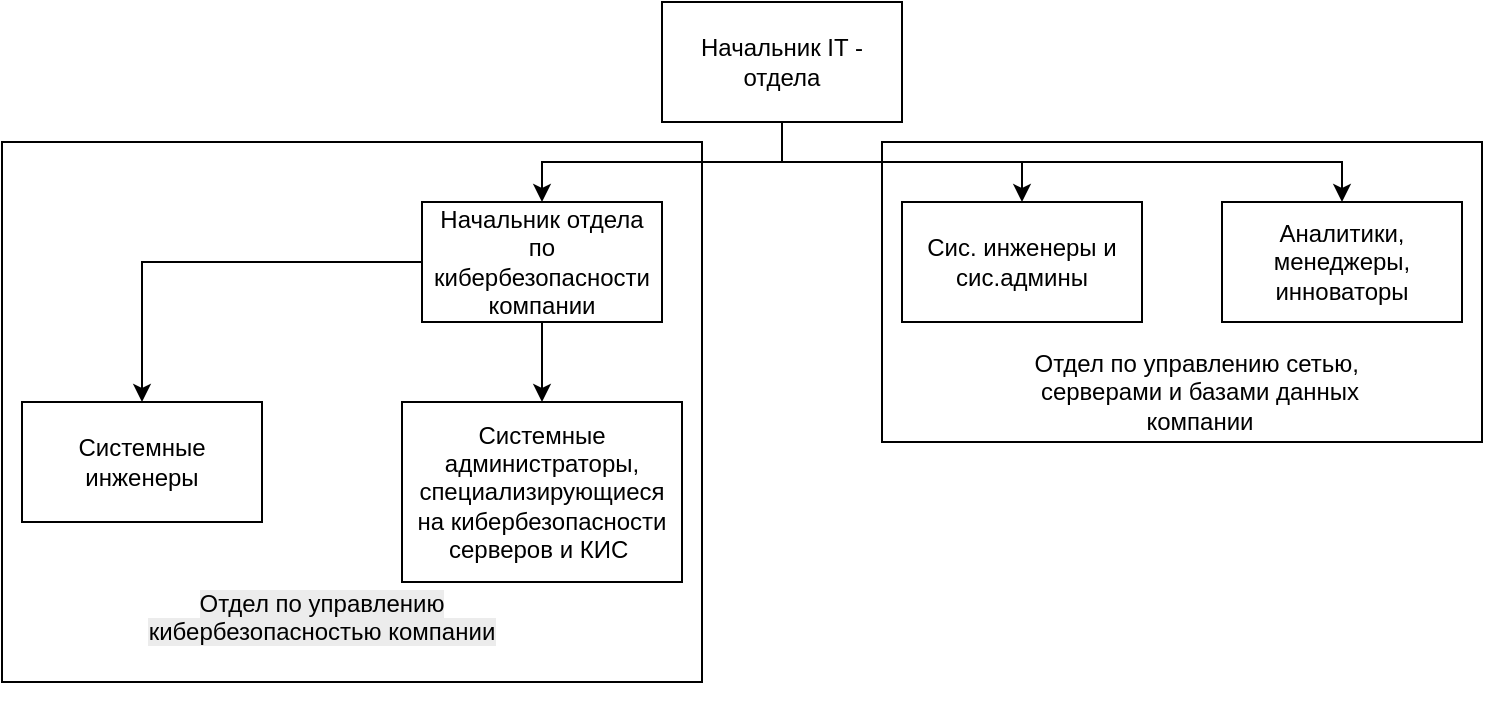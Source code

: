 <mxfile version="26.2.12">
  <diagram name="Страница — 1" id="hfVqDPzBSBcwpmPaVwD5">
    <mxGraphModel grid="1" page="1" gridSize="10" guides="1" tooltips="1" connect="1" arrows="1" fold="1" pageScale="1" pageWidth="827" pageHeight="1169" math="0" shadow="0">
      <root>
        <mxCell id="0" />
        <mxCell id="1" parent="0" />
        <mxCell id="DCt1kAcfbdybaFFYm2ic-33" style="edgeStyle=orthogonalEdgeStyle;rounded=0;orthogonalLoop=1;jettySize=auto;html=1;entryX=0.5;entryY=0;entryDx=0;entryDy=0;" edge="1" parent="1" source="DCt1kAcfbdybaFFYm2ic-22" target="DCt1kAcfbdybaFFYm2ic-25">
          <mxGeometry relative="1" as="geometry" />
        </mxCell>
        <mxCell id="__xYXtyvLW55cAFc0oA9-5" style="edgeStyle=orthogonalEdgeStyle;rounded=0;orthogonalLoop=1;jettySize=auto;html=1;entryX=0.5;entryY=0;entryDx=0;entryDy=0;" edge="1" parent="1" source="DCt1kAcfbdybaFFYm2ic-22" target="__xYXtyvLW55cAFc0oA9-4">
          <mxGeometry relative="1" as="geometry" />
        </mxCell>
        <mxCell id="DCt1kAcfbdybaFFYm2ic-22" value="Начальник отдела по кибербезопасности компании" style="rounded=0;whiteSpace=wrap;html=1;" vertex="1" parent="1">
          <mxGeometry x="120" y="460" width="120" height="60" as="geometry" />
        </mxCell>
        <mxCell id="DCt1kAcfbdybaFFYm2ic-25" value="Системные администраторы, специализирующиеся на кибербезопасности серверов и КИС&amp;nbsp;" style="rounded=0;whiteSpace=wrap;html=1;" vertex="1" parent="1">
          <mxGeometry x="110" y="560" width="140" height="90" as="geometry" />
        </mxCell>
        <mxCell id="DCt1kAcfbdybaFFYm2ic-30" style="edgeStyle=orthogonalEdgeStyle;rounded=0;orthogonalLoop=1;jettySize=auto;html=1;entryX=0.5;entryY=0;entryDx=0;entryDy=0;" edge="1" parent="1" source="DCt1kAcfbdybaFFYm2ic-27" target="DCt1kAcfbdybaFFYm2ic-29">
          <mxGeometry relative="1" as="geometry" />
        </mxCell>
        <mxCell id="DCt1kAcfbdybaFFYm2ic-31" style="edgeStyle=orthogonalEdgeStyle;rounded=0;orthogonalLoop=1;jettySize=auto;html=1;entryX=0.5;entryY=0;entryDx=0;entryDy=0;" edge="1" parent="1" target="DCt1kAcfbdybaFFYm2ic-28">
          <mxGeometry relative="1" as="geometry">
            <mxPoint x="300" y="420" as="sourcePoint" />
            <Array as="points">
              <mxPoint x="300" y="440" />
              <mxPoint x="580" y="440" />
            </Array>
          </mxGeometry>
        </mxCell>
        <mxCell id="DCt1kAcfbdybaFFYm2ic-32" style="edgeStyle=orthogonalEdgeStyle;rounded=0;orthogonalLoop=1;jettySize=auto;html=1;entryX=0.5;entryY=0;entryDx=0;entryDy=0;" edge="1" parent="1" source="DCt1kAcfbdybaFFYm2ic-27" target="DCt1kAcfbdybaFFYm2ic-22">
          <mxGeometry relative="1" as="geometry" />
        </mxCell>
        <mxCell id="DCt1kAcfbdybaFFYm2ic-27" value="Начальник IT - отдела" style="rounded=0;whiteSpace=wrap;html=1;" vertex="1" parent="1">
          <mxGeometry x="240" y="360" width="120" height="60" as="geometry" />
        </mxCell>
        <mxCell id="DCt1kAcfbdybaFFYm2ic-28" value="Аналитики, менеджеры, инноваторы" style="rounded=0;whiteSpace=wrap;html=1;" vertex="1" parent="1">
          <mxGeometry x="520" y="460" width="120" height="60" as="geometry" />
        </mxCell>
        <mxCell id="DCt1kAcfbdybaFFYm2ic-29" value="Сис. инженеры и сис.админы" style="rounded=0;whiteSpace=wrap;html=1;" vertex="1" parent="1">
          <mxGeometry x="360" y="460" width="120" height="60" as="geometry" />
        </mxCell>
        <mxCell id="DCt1kAcfbdybaFFYm2ic-34" value="" style="rounded=0;whiteSpace=wrap;html=1;fillColor=none;" vertex="1" parent="1">
          <mxGeometry x="350" y="430" width="300" height="150" as="geometry" />
        </mxCell>
        <mxCell id="DCt1kAcfbdybaFFYm2ic-35" value="Отдел по управлению сетью,&amp;nbsp; серверами и базами данных компании" style="text;html=1;align=center;verticalAlign=middle;whiteSpace=wrap;rounded=0;" vertex="1" parent="1">
          <mxGeometry x="414" y="540" width="190" height="30" as="geometry" />
        </mxCell>
        <mxCell id="DCt1kAcfbdybaFFYm2ic-36" value="" style="rounded=0;whiteSpace=wrap;html=1;fillColor=none;" vertex="1" parent="1">
          <mxGeometry x="-90" y="430" width="350" height="270" as="geometry" />
        </mxCell>
        <mxCell id="DCt1kAcfbdybaFFYm2ic-38" value="&#xa;&lt;span style=&quot;color: rgb(0, 0, 0); font-family: Helvetica; font-size: 12px; font-style: normal; font-variant-ligatures: normal; font-variant-caps: normal; font-weight: 400; letter-spacing: normal; orphans: 2; text-align: center; text-indent: 0px; text-transform: none; widows: 2; word-spacing: 0px; -webkit-text-stroke-width: 0px; white-space: normal; background-color: rgb(236, 236, 236); text-decoration-thickness: initial; text-decoration-style: initial; text-decoration-color: initial; display: inline !important; float: none;&quot;&gt;Отдел по управлению кибербезопасностью компании&lt;/span&gt;&#xa;&#xa;" style="text;html=1;align=center;verticalAlign=middle;whiteSpace=wrap;rounded=0;" vertex="1" parent="1">
          <mxGeometry x="-35" y="660" width="210" height="30" as="geometry" />
        </mxCell>
        <mxCell id="__xYXtyvLW55cAFc0oA9-4" value="Системные инженеры" style="rounded=0;whiteSpace=wrap;html=1;" vertex="1" parent="1">
          <mxGeometry x="-80" y="560" width="120" height="60" as="geometry" />
        </mxCell>
      </root>
    </mxGraphModel>
  </diagram>
</mxfile>
